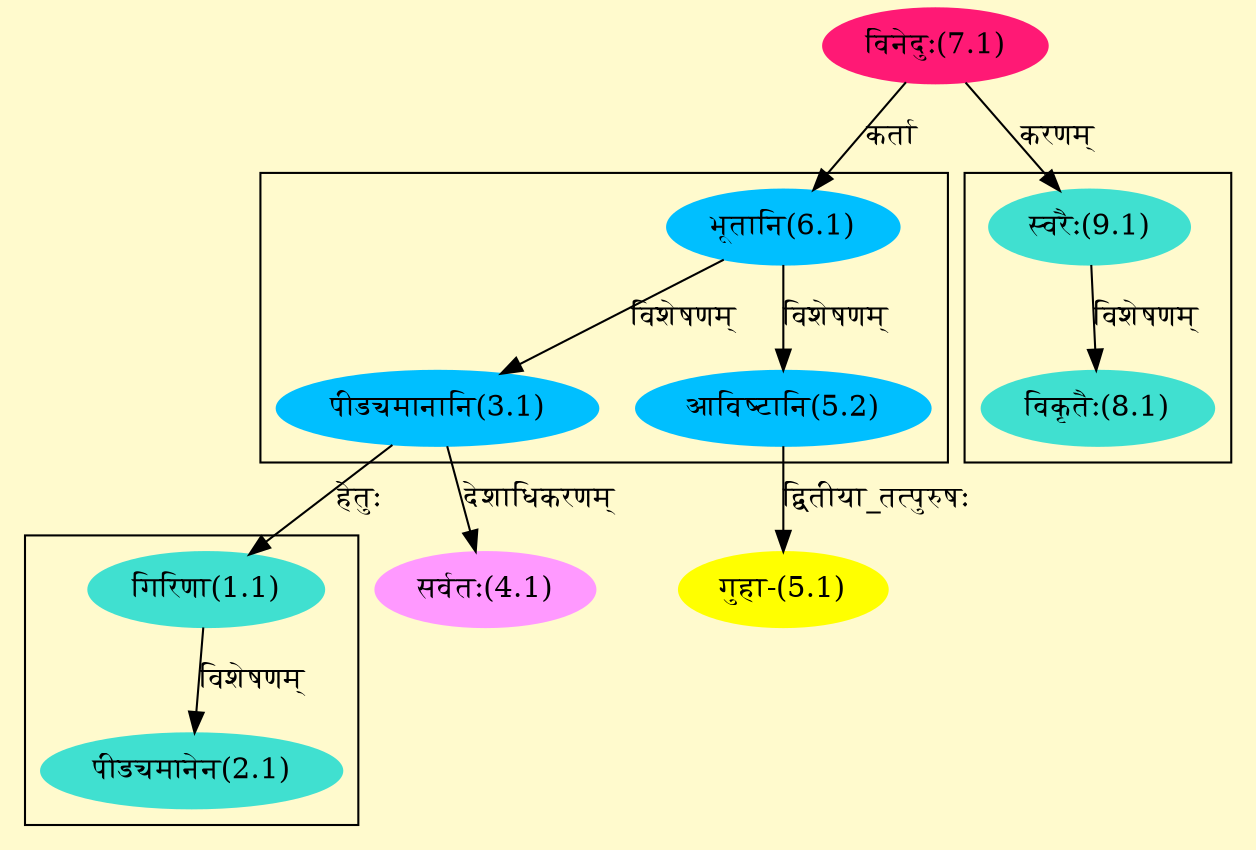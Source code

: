digraph G{
rankdir=BT;
 compound=true;
 bgcolor="lemonchiffon1";

subgraph cluster_1{
Node2_1 [style=filled, color="#40E0D0" label = "पीड्यमानेन(2.1)"]
Node1_1 [style=filled, color="#40E0D0" label = "गिरिणा(1.1)"]

}

subgraph cluster_2{
Node3_1 [style=filled, color="#00BFFF" label = "पीड्यमानानि(3.1)"]
Node6_1 [style=filled, color="#00BFFF" label = "भूतानि(6.1)"]
Node5_2 [style=filled, color="#00BFFF" label = "आविष्टानि(5.2)"]

}

subgraph cluster_3{
Node8_1 [style=filled, color="#40E0D0" label = "विकृतैः(8.1)"]
Node9_1 [style=filled, color="#40E0D0" label = "स्वरैः(9.1)"]

}
Node1_1 [style=filled, color="#40E0D0" label = "गिरिणा(1.1)"]
Node3_1 [style=filled, color="#00BFFF" label = "पीड्यमानानि(3.1)"]
Node4_1 [style=filled, color="#FF99FF" label = "सर्वतः(4.1)"]
Node5_1 [style=filled, color="#FFFF00" label = "गुहा-(5.1)"]
Node5_2 [style=filled, color="#00BFFF" label = "आविष्टानि(5.2)"]
Node6_1 [style=filled, color="#00BFFF" label = "भूतानि(6.1)"]
Node7_1 [style=filled, color="#FF1975" label = "विनेदुः(7.1)"]
Node [style=filled, color="" label = "()"]
Node9_1 [style=filled, color="#40E0D0" label = "स्वरैः(9.1)"]
/* Start of Relations section */

Node1_1 -> Node3_1 [  label="हेतुः"  dir="back" ]
Node2_1 -> Node1_1 [  label="विशेषणम्"  dir="back" ]
Node3_1 -> Node6_1 [  label="विशेषणम्"  dir="back" ]
Node4_1 -> Node3_1 [  label="देशाधिकरणम्"  dir="back" ]
Node5_1 -> Node5_2 [  label="द्वितीया_तत्पुरुषः"  dir="back" ]
Node5_2 -> Node6_1 [  label="विशेषणम्"  dir="back" ]
Node6_1 -> Node7_1 [  label="कर्ता"  dir="back" ]
Node8_1 -> Node9_1 [  label="विशेषणम्"  dir="back" ]
Node9_1 -> Node7_1 [  label="करणम्"  dir="back" ]
}
